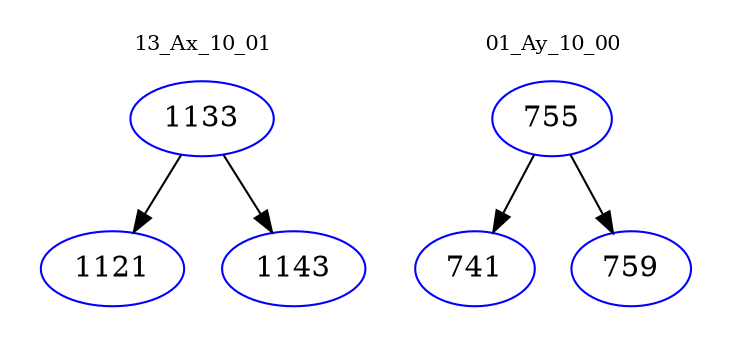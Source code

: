 digraph{
subgraph cluster_0 {
color = white
label = "13_Ax_10_01";
fontsize=10;
T0_1133 [label="1133", color="blue"]
T0_1133 -> T0_1121 [color="black"]
T0_1121 [label="1121", color="blue"]
T0_1133 -> T0_1143 [color="black"]
T0_1143 [label="1143", color="blue"]
}
subgraph cluster_1 {
color = white
label = "01_Ay_10_00";
fontsize=10;
T1_755 [label="755", color="blue"]
T1_755 -> T1_741 [color="black"]
T1_741 [label="741", color="blue"]
T1_755 -> T1_759 [color="black"]
T1_759 [label="759", color="blue"]
}
}

